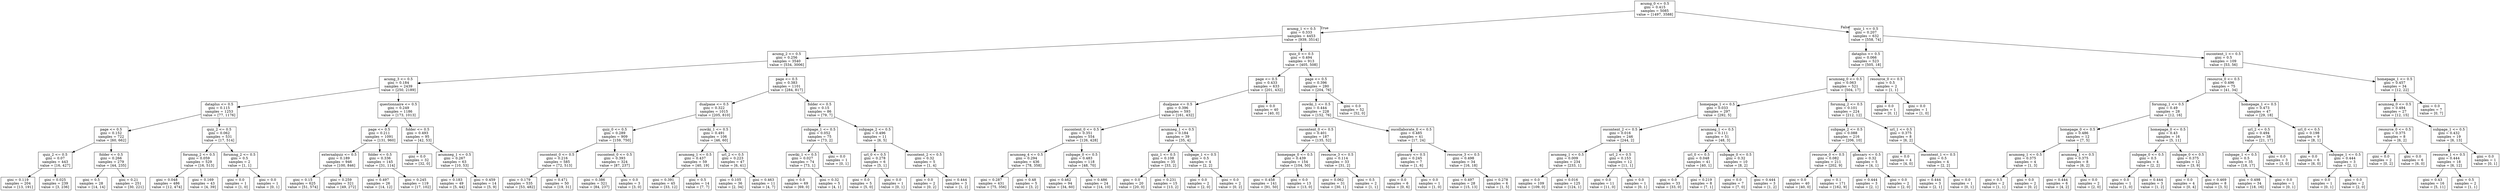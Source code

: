 digraph Tree {
node [shape=box] ;
0 [label="acumg_0 <= 0.5\ngini = 0.415\nsamples = 5085\nvalue = [1497, 3588]"] ;
1 [label="acumg_1 <= 0.5\ngini = 0.333\nsamples = 4453\nvalue = [939, 3514]"] ;
0 -> 1 [labeldistance=2.5, labelangle=45, headlabel="True"] ;
2 [label="acumg_2 <= 0.5\ngini = 0.256\nsamples = 3540\nvalue = [534, 3006]"] ;
1 -> 2 ;
3 [label="acumg_3 <= 0.5\ngini = 0.184\nsamples = 2439\nvalue = [250, 2189]"] ;
2 -> 3 ;
4 [label="dataplus <= 0.5\ngini = 0.115\nsamples = 1253\nvalue = [77, 1176]"] ;
3 -> 4 ;
5 [label="page <= 0.5\ngini = 0.152\nsamples = 722\nvalue = [60, 662]"] ;
4 -> 5 ;
6 [label="quiz_2 <= 0.5\ngini = 0.07\nsamples = 443\nvalue = [16, 427]"] ;
5 -> 6 ;
7 [label="gini = 0.119\nsamples = 204\nvalue = [13, 191]"] ;
6 -> 7 ;
8 [label="gini = 0.025\nsamples = 239\nvalue = [3, 236]"] ;
6 -> 8 ;
9 [label="folder <= 0.5\ngini = 0.266\nsamples = 279\nvalue = [44, 235]"] ;
5 -> 9 ;
10 [label="gini = 0.5\nsamples = 28\nvalue = [14, 14]"] ;
9 -> 10 ;
11 [label="gini = 0.21\nsamples = 251\nvalue = [30, 221]"] ;
9 -> 11 ;
12 [label="quiz_2 <= 0.5\ngini = 0.062\nsamples = 531\nvalue = [17, 514]"] ;
4 -> 12 ;
13 [label="forumng_2 <= 0.5\ngini = 0.059\nsamples = 529\nvalue = [16, 513]"] ;
12 -> 13 ;
14 [label="gini = 0.048\nsamples = 486\nvalue = [12, 474]"] ;
13 -> 14 ;
15 [label="gini = 0.169\nsamples = 43\nvalue = [4, 39]"] ;
13 -> 15 ;
16 [label="forumng_2 <= 0.5\ngini = 0.5\nsamples = 2\nvalue = [1, 1]"] ;
12 -> 16 ;
17 [label="gini = 0.0\nsamples = 1\nvalue = [1, 0]"] ;
16 -> 17 ;
18 [label="gini = 0.0\nsamples = 1\nvalue = [0, 1]"] ;
16 -> 18 ;
19 [label="questionnaire <= 0.5\ngini = 0.249\nsamples = 1186\nvalue = [173, 1013]"] ;
3 -> 19 ;
20 [label="page <= 0.5\ngini = 0.211\nsamples = 1091\nvalue = [131, 960]"] ;
19 -> 20 ;
21 [label="externalquiz <= 0.5\ngini = 0.189\nsamples = 946\nvalue = [100, 846]"] ;
20 -> 21 ;
22 [label="gini = 0.15\nsamples = 625\nvalue = [51, 574]"] ;
21 -> 22 ;
23 [label="gini = 0.259\nsamples = 321\nvalue = [49, 272]"] ;
21 -> 23 ;
24 [label="folder <= 0.5\ngini = 0.336\nsamples = 145\nvalue = [31, 114]"] ;
20 -> 24 ;
25 [label="gini = 0.497\nsamples = 26\nvalue = [14, 12]"] ;
24 -> 25 ;
26 [label="gini = 0.245\nsamples = 119\nvalue = [17, 102]"] ;
24 -> 26 ;
27 [label="folder <= 0.5\ngini = 0.493\nsamples = 95\nvalue = [42, 53]"] ;
19 -> 27 ;
28 [label="gini = 0.0\nsamples = 32\nvalue = [32, 0]"] ;
27 -> 28 ;
29 [label="acumneg_1 <= 0.5\ngini = 0.267\nsamples = 63\nvalue = [10, 53]"] ;
27 -> 29 ;
30 [label="gini = 0.183\nsamples = 49\nvalue = [5, 44]"] ;
29 -> 30 ;
31 [label="gini = 0.459\nsamples = 14\nvalue = [5, 9]"] ;
29 -> 31 ;
32 [label="page <= 0.5\ngini = 0.383\nsamples = 1101\nvalue = [284, 817]"] ;
2 -> 32 ;
33 [label="dualpane <= 0.5\ngini = 0.322\nsamples = 1015\nvalue = [205, 810]"] ;
32 -> 33 ;
34 [label="quiz_0 <= 0.5\ngini = 0.289\nsamples = 909\nvalue = [159, 750]"] ;
33 -> 34 ;
35 [label="oucontent_0 <= 0.5\ngini = 0.216\nsamples = 585\nvalue = [72, 513]"] ;
34 -> 35 ;
36 [label="gini = 0.179\nsamples = 535\nvalue = [53, 482]"] ;
35 -> 36 ;
37 [label="gini = 0.471\nsamples = 50\nvalue = [19, 31]"] ;
35 -> 37 ;
38 [label="oucontent_0 <= 0.5\ngini = 0.393\nsamples = 324\nvalue = [87, 237]"] ;
34 -> 38 ;
39 [label="gini = 0.386\nsamples = 321\nvalue = [84, 237]"] ;
38 -> 39 ;
40 [label="gini = 0.0\nsamples = 3\nvalue = [3, 0]"] ;
38 -> 40 ;
41 [label="ouwiki_1 <= 0.5\ngini = 0.491\nsamples = 106\nvalue = [46, 60]"] ;
33 -> 41 ;
42 [label="acumneg_1 <= 0.5\ngini = 0.437\nsamples = 59\nvalue = [40, 19]"] ;
41 -> 42 ;
43 [label="gini = 0.391\nsamples = 45\nvalue = [33, 12]"] ;
42 -> 43 ;
44 [label="gini = 0.5\nsamples = 14\nvalue = [7, 7]"] ;
42 -> 44 ;
45 [label="url_2 <= 0.5\ngini = 0.223\nsamples = 47\nvalue = [6, 41]"] ;
41 -> 45 ;
46 [label="gini = 0.105\nsamples = 36\nvalue = [2, 34]"] ;
45 -> 46 ;
47 [label="gini = 0.463\nsamples = 11\nvalue = [4, 7]"] ;
45 -> 47 ;
48 [label="folder <= 0.5\ngini = 0.15\nsamples = 86\nvalue = [79, 7]"] ;
32 -> 48 ;
49 [label="subpage_1 <= 0.5\ngini = 0.052\nsamples = 75\nvalue = [73, 2]"] ;
48 -> 49 ;
50 [label="ouwiki_1 <= 0.5\ngini = 0.027\nsamples = 74\nvalue = [73, 1]"] ;
49 -> 50 ;
51 [label="gini = 0.0\nsamples = 69\nvalue = [69, 0]"] ;
50 -> 51 ;
52 [label="gini = 0.32\nsamples = 5\nvalue = [4, 1]"] ;
50 -> 52 ;
53 [label="gini = 0.0\nsamples = 1\nvalue = [0, 1]"] ;
49 -> 53 ;
54 [label="subpage_2 <= 0.5\ngini = 0.496\nsamples = 11\nvalue = [6, 5]"] ;
48 -> 54 ;
55 [label="url_0 <= 0.5\ngini = 0.278\nsamples = 6\nvalue = [5, 1]"] ;
54 -> 55 ;
56 [label="gini = 0.0\nsamples = 5\nvalue = [5, 0]"] ;
55 -> 56 ;
57 [label="gini = 0.0\nsamples = 1\nvalue = [0, 1]"] ;
55 -> 57 ;
58 [label="oucontent_2 <= 0.5\ngini = 0.32\nsamples = 5\nvalue = [1, 4]"] ;
54 -> 58 ;
59 [label="gini = 0.0\nsamples = 2\nvalue = [0, 2]"] ;
58 -> 59 ;
60 [label="gini = 0.444\nsamples = 3\nvalue = [1, 2]"] ;
58 -> 60 ;
61 [label="quiz_0 <= 0.5\ngini = 0.494\nsamples = 913\nvalue = [405, 508]"] ;
1 -> 61 ;
62 [label="page <= 0.5\ngini = 0.433\nsamples = 633\nvalue = [201, 432]"] ;
61 -> 62 ;
63 [label="dualpane <= 0.5\ngini = 0.396\nsamples = 593\nvalue = [161, 432]"] ;
62 -> 63 ;
64 [label="oucontent_0 <= 0.5\ngini = 0.351\nsamples = 554\nvalue = [126, 428]"] ;
63 -> 64 ;
65 [label="acumneg_4 <= 0.5\ngini = 0.294\nsamples = 436\nvalue = [78, 358]"] ;
64 -> 65 ;
66 [label="gini = 0.287\nsamples = 431\nvalue = [75, 356]"] ;
65 -> 66 ;
67 [label="gini = 0.48\nsamples = 5\nvalue = [3, 2]"] ;
65 -> 67 ;
68 [label="subpage_0 <= 0.5\ngini = 0.483\nsamples = 118\nvalue = [48, 70]"] ;
64 -> 68 ;
69 [label="gini = 0.462\nsamples = 94\nvalue = [34, 60]"] ;
68 -> 69 ;
70 [label="gini = 0.486\nsamples = 24\nvalue = [14, 10]"] ;
68 -> 70 ;
71 [label="acumneg_1 <= 0.5\ngini = 0.184\nsamples = 39\nvalue = [35, 4]"] ;
63 -> 71 ;
72 [label="quiz_1 <= 0.5\ngini = 0.108\nsamples = 35\nvalue = [33, 2]"] ;
71 -> 72 ;
73 [label="gini = 0.0\nsamples = 20\nvalue = [20, 0]"] ;
72 -> 73 ;
74 [label="gini = 0.231\nsamples = 15\nvalue = [13, 2]"] ;
72 -> 74 ;
75 [label="subpage_1 <= 0.5\ngini = 0.5\nsamples = 4\nvalue = [2, 2]"] ;
71 -> 75 ;
76 [label="gini = 0.0\nsamples = 2\nvalue = [2, 0]"] ;
75 -> 76 ;
77 [label="gini = 0.0\nsamples = 2\nvalue = [0, 2]"] ;
75 -> 77 ;
78 [label="gini = 0.0\nsamples = 40\nvalue = [40, 0]"] ;
62 -> 78 ;
79 [label="page <= 0.5\ngini = 0.396\nsamples = 280\nvalue = [204, 76]"] ;
61 -> 79 ;
80 [label="ouwiki_1 <= 0.5\ngini = 0.444\nsamples = 228\nvalue = [152, 76]"] ;
79 -> 80 ;
81 [label="oucontent_0 <= 0.5\ngini = 0.401\nsamples = 187\nvalue = [135, 52]"] ;
80 -> 81 ;
82 [label="homepage_0 <= 0.5\ngini = 0.439\nsamples = 154\nvalue = [104, 50]"] ;
81 -> 82 ;
83 [label="gini = 0.458\nsamples = 141\nvalue = [91, 50]"] ;
82 -> 83 ;
84 [label="gini = 0.0\nsamples = 13\nvalue = [13, 0]"] ;
82 -> 84 ;
85 [label="resource_3 <= 0.5\ngini = 0.114\nsamples = 33\nvalue = [31, 2]"] ;
81 -> 85 ;
86 [label="gini = 0.062\nsamples = 31\nvalue = [30, 1]"] ;
85 -> 86 ;
87 [label="gini = 0.5\nsamples = 2\nvalue = [1, 1]"] ;
85 -> 87 ;
88 [label="oucollaborate_0 <= 0.5\ngini = 0.485\nsamples = 41\nvalue = [17, 24]"] ;
80 -> 88 ;
89 [label="glossary <= 0.5\ngini = 0.245\nsamples = 7\nvalue = [1, 6]"] ;
88 -> 89 ;
90 [label="gini = 0.0\nsamples = 6\nvalue = [0, 6]"] ;
89 -> 90 ;
91 [label="gini = 0.0\nsamples = 1\nvalue = [1, 0]"] ;
89 -> 91 ;
92 [label="resource_3 <= 0.5\ngini = 0.498\nsamples = 34\nvalue = [16, 18]"] ;
88 -> 92 ;
93 [label="gini = 0.497\nsamples = 28\nvalue = [15, 13]"] ;
92 -> 93 ;
94 [label="gini = 0.278\nsamples = 6\nvalue = [1, 5]"] ;
92 -> 94 ;
95 [label="gini = 0.0\nsamples = 52\nvalue = [52, 0]"] ;
79 -> 95 ;
96 [label="quiz_1 <= 0.5\ngini = 0.207\nsamples = 632\nvalue = [558, 74]"] ;
0 -> 96 [labeldistance=2.5, labelangle=-45, headlabel="False"] ;
97 [label="dataplus <= 0.5\ngini = 0.066\nsamples = 523\nvalue = [505, 18]"] ;
96 -> 97 ;
98 [label="acumneg_0 <= 0.5\ngini = 0.063\nsamples = 521\nvalue = [504, 17]"] ;
97 -> 98 ;
99 [label="homepage_1 <= 0.5\ngini = 0.033\nsamples = 297\nvalue = [292, 5]"] ;
98 -> 99 ;
100 [label="oucontent_2 <= 0.5\ngini = 0.016\nsamples = 246\nvalue = [244, 2]"] ;
99 -> 100 ;
101 [label="acumneg_1 <= 0.5\ngini = 0.009\nsamples = 234\nvalue = [233, 1]"] ;
100 -> 101 ;
102 [label="gini = 0.0\nsamples = 109\nvalue = [109, 0]"] ;
101 -> 102 ;
103 [label="gini = 0.016\nsamples = 125\nvalue = [124, 1]"] ;
101 -> 103 ;
104 [label="url_2 <= 0.5\ngini = 0.153\nsamples = 12\nvalue = [11, 1]"] ;
100 -> 104 ;
105 [label="gini = 0.0\nsamples = 11\nvalue = [11, 0]"] ;
104 -> 105 ;
106 [label="gini = 0.0\nsamples = 1\nvalue = [0, 1]"] ;
104 -> 106 ;
107 [label="acumneg_1 <= 0.5\ngini = 0.111\nsamples = 51\nvalue = [48, 3]"] ;
99 -> 107 ;
108 [label="url_0 <= 0.5\ngini = 0.048\nsamples = 41\nvalue = [40, 1]"] ;
107 -> 108 ;
109 [label="gini = 0.0\nsamples = 33\nvalue = [33, 0]"] ;
108 -> 109 ;
110 [label="gini = 0.219\nsamples = 8\nvalue = [7, 1]"] ;
108 -> 110 ;
111 [label="subpage_0 <= 0.5\ngini = 0.32\nsamples = 10\nvalue = [8, 2]"] ;
107 -> 111 ;
112 [label="gini = 0.0\nsamples = 7\nvalue = [7, 0]"] ;
111 -> 112 ;
113 [label="gini = 0.444\nsamples = 3\nvalue = [1, 2]"] ;
111 -> 113 ;
114 [label="forumng_2 <= 0.5\ngini = 0.101\nsamples = 224\nvalue = [212, 12]"] ;
98 -> 114 ;
115 [label="subpage_2 <= 0.5\ngini = 0.088\nsamples = 216\nvalue = [206, 10]"] ;
114 -> 115 ;
116 [label="resource_0 <= 0.5\ngini = 0.082\nsamples = 211\nvalue = [202, 9]"] ;
115 -> 116 ;
117 [label="gini = 0.0\nsamples = 40\nvalue = [40, 0]"] ;
116 -> 117 ;
118 [label="gini = 0.1\nsamples = 171\nvalue = [162, 9]"] ;
116 -> 118 ;
119 [label="glossary <= 0.5\ngini = 0.32\nsamples = 5\nvalue = [4, 1]"] ;
115 -> 119 ;
120 [label="gini = 0.444\nsamples = 3\nvalue = [2, 1]"] ;
119 -> 120 ;
121 [label="gini = 0.0\nsamples = 2\nvalue = [2, 0]"] ;
119 -> 121 ;
122 [label="url_1 <= 0.5\ngini = 0.375\nsamples = 8\nvalue = [6, 2]"] ;
114 -> 122 ;
123 [label="gini = 0.0\nsamples = 4\nvalue = [4, 0]"] ;
122 -> 123 ;
124 [label="oucontent_1 <= 0.5\ngini = 0.5\nsamples = 4\nvalue = [2, 2]"] ;
122 -> 124 ;
125 [label="gini = 0.444\nsamples = 3\nvalue = [2, 1]"] ;
124 -> 125 ;
126 [label="gini = 0.0\nsamples = 1\nvalue = [0, 1]"] ;
124 -> 126 ;
127 [label="resource_0 <= 0.5\ngini = 0.5\nsamples = 2\nvalue = [1, 1]"] ;
97 -> 127 ;
128 [label="gini = 0.0\nsamples = 1\nvalue = [0, 1]"] ;
127 -> 128 ;
129 [label="gini = 0.0\nsamples = 1\nvalue = [1, 0]"] ;
127 -> 129 ;
130 [label="oucontent_1 <= 0.5\ngini = 0.5\nsamples = 109\nvalue = [53, 56]"] ;
96 -> 130 ;
131 [label="resource_0 <= 0.5\ngini = 0.496\nsamples = 75\nvalue = [41, 34]"] ;
130 -> 131 ;
132 [label="forumng_1 <= 0.5\ngini = 0.49\nsamples = 28\nvalue = [12, 16]"] ;
131 -> 132 ;
133 [label="homepage_0 <= 0.5\ngini = 0.486\nsamples = 12\nvalue = [7, 5]"] ;
132 -> 133 ;
134 [label="acumneg_1 <= 0.5\ngini = 0.375\nsamples = 4\nvalue = [1, 3]"] ;
133 -> 134 ;
135 [label="gini = 0.5\nsamples = 2\nvalue = [1, 1]"] ;
134 -> 135 ;
136 [label="gini = 0.0\nsamples = 2\nvalue = [0, 2]"] ;
134 -> 136 ;
137 [label="acumneg_1 <= 0.5\ngini = 0.375\nsamples = 8\nvalue = [6, 2]"] ;
133 -> 137 ;
138 [label="gini = 0.444\nsamples = 6\nvalue = [4, 2]"] ;
137 -> 138 ;
139 [label="gini = 0.0\nsamples = 2\nvalue = [2, 0]"] ;
137 -> 139 ;
140 [label="homepage_0 <= 0.5\ngini = 0.43\nsamples = 16\nvalue = [5, 11]"] ;
132 -> 140 ;
141 [label="subpage_0 <= 0.5\ngini = 0.5\nsamples = 4\nvalue = [2, 2]"] ;
140 -> 141 ;
142 [label="gini = 0.0\nsamples = 1\nvalue = [1, 0]"] ;
141 -> 142 ;
143 [label="gini = 0.444\nsamples = 3\nvalue = [1, 2]"] ;
141 -> 143 ;
144 [label="subpage_0 <= 0.5\ngini = 0.375\nsamples = 12\nvalue = [3, 9]"] ;
140 -> 144 ;
145 [label="gini = 0.0\nsamples = 4\nvalue = [0, 4]"] ;
144 -> 145 ;
146 [label="gini = 0.469\nsamples = 8\nvalue = [3, 5]"] ;
144 -> 146 ;
147 [label="homepage_1 <= 0.5\ngini = 0.473\nsamples = 47\nvalue = [29, 18]"] ;
131 -> 147 ;
148 [label="url_2 <= 0.5\ngini = 0.494\nsamples = 38\nvalue = [21, 17]"] ;
147 -> 148 ;
149 [label="subpage_1 <= 0.5\ngini = 0.5\nsamples = 35\nvalue = [18, 17]"] ;
148 -> 149 ;
150 [label="gini = 0.498\nsamples = 34\nvalue = [18, 16]"] ;
149 -> 150 ;
151 [label="gini = 0.0\nsamples = 1\nvalue = [0, 1]"] ;
149 -> 151 ;
152 [label="gini = 0.0\nsamples = 3\nvalue = [3, 0]"] ;
148 -> 152 ;
153 [label="url_0 <= 0.5\ngini = 0.198\nsamples = 9\nvalue = [8, 1]"] ;
147 -> 153 ;
154 [label="gini = 0.0\nsamples = 6\nvalue = [6, 0]"] ;
153 -> 154 ;
155 [label="subpage_1 <= 0.5\ngini = 0.444\nsamples = 3\nvalue = [2, 1]"] ;
153 -> 155 ;
156 [label="gini = 0.0\nsamples = 1\nvalue = [0, 1]"] ;
155 -> 156 ;
157 [label="gini = 0.0\nsamples = 2\nvalue = [2, 0]"] ;
155 -> 157 ;
158 [label="homepage_1 <= 0.5\ngini = 0.457\nsamples = 34\nvalue = [12, 22]"] ;
130 -> 158 ;
159 [label="acumneg_0 <= 0.5\ngini = 0.494\nsamples = 27\nvalue = [12, 15]"] ;
158 -> 159 ;
160 [label="resource_0 <= 0.5\ngini = 0.375\nsamples = 8\nvalue = [6, 2]"] ;
159 -> 160 ;
161 [label="gini = 0.0\nsamples = 2\nvalue = [0, 2]"] ;
160 -> 161 ;
162 [label="gini = 0.0\nsamples = 6\nvalue = [6, 0]"] ;
160 -> 162 ;
163 [label="subpage_1 <= 0.5\ngini = 0.432\nsamples = 19\nvalue = [6, 13]"] ;
159 -> 163 ;
164 [label="resource_1 <= 0.5\ngini = 0.444\nsamples = 18\nvalue = [6, 12]"] ;
163 -> 164 ;
165 [label="gini = 0.43\nsamples = 16\nvalue = [5, 11]"] ;
164 -> 165 ;
166 [label="gini = 0.5\nsamples = 2\nvalue = [1, 1]"] ;
164 -> 166 ;
167 [label="gini = 0.0\nsamples = 1\nvalue = [0, 1]"] ;
163 -> 167 ;
168 [label="gini = 0.0\nsamples = 7\nvalue = [0, 7]"] ;
158 -> 168 ;
}